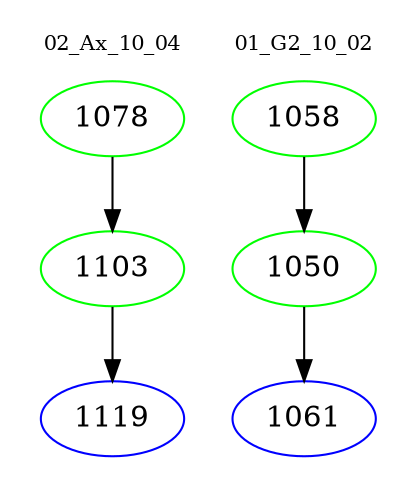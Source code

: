 digraph{
subgraph cluster_0 {
color = white
label = "02_Ax_10_04";
fontsize=10;
T0_1078 [label="1078", color="green"]
T0_1078 -> T0_1103 [color="black"]
T0_1103 [label="1103", color="green"]
T0_1103 -> T0_1119 [color="black"]
T0_1119 [label="1119", color="blue"]
}
subgraph cluster_1 {
color = white
label = "01_G2_10_02";
fontsize=10;
T1_1058 [label="1058", color="green"]
T1_1058 -> T1_1050 [color="black"]
T1_1050 [label="1050", color="green"]
T1_1050 -> T1_1061 [color="black"]
T1_1061 [label="1061", color="blue"]
}
}

